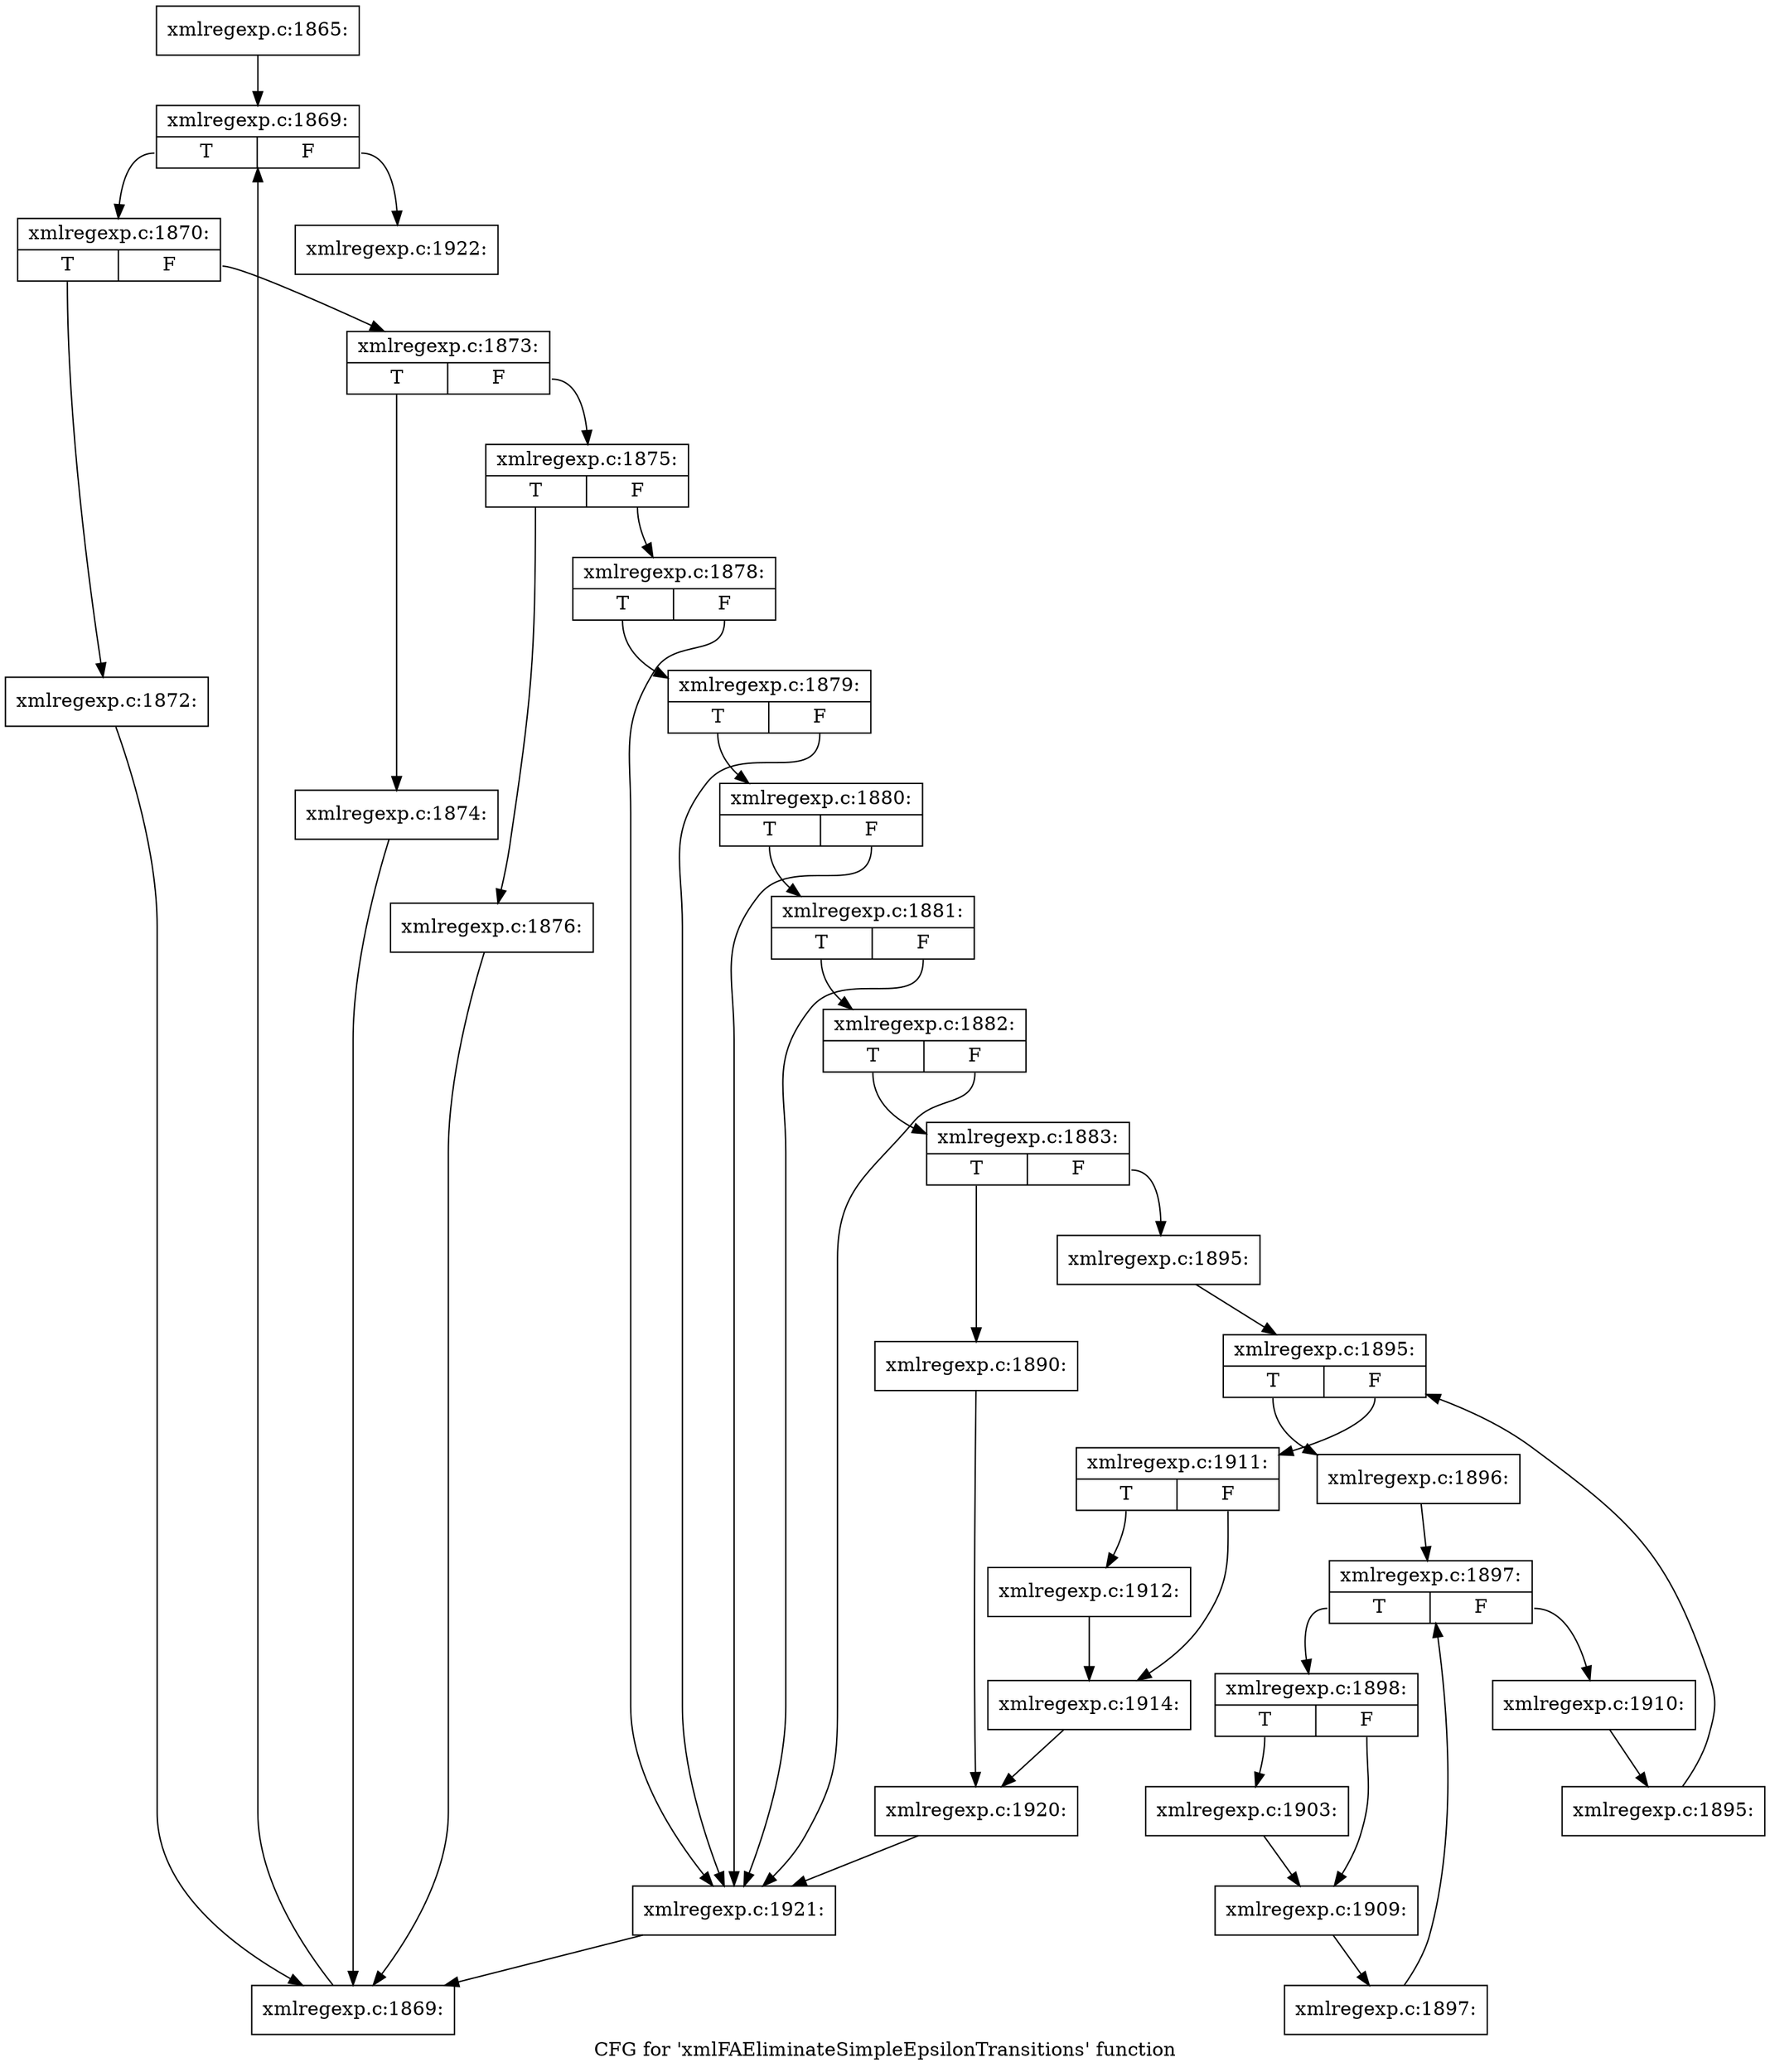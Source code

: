 digraph "CFG for 'xmlFAEliminateSimpleEpsilonTransitions' function" {
	label="CFG for 'xmlFAEliminateSimpleEpsilonTransitions' function";

	Node0x4350450 [shape=record,label="{xmlregexp.c:1865:}"];
	Node0x4350450 -> Node0x436abb0;
	Node0x436abb0 [shape=record,label="{xmlregexp.c:1869:|{<s0>T|<s1>F}}"];
	Node0x436abb0:s0 -> Node0x436ae90;
	Node0x436abb0:s1 -> Node0x436aa10;
	Node0x436ae90 [shape=record,label="{xmlregexp.c:1870:|{<s0>T|<s1>F}}"];
	Node0x436ae90:s0 -> Node0x436b700;
	Node0x436ae90:s1 -> Node0x436b750;
	Node0x436b700 [shape=record,label="{xmlregexp.c:1872:}"];
	Node0x436b700 -> Node0x436ae00;
	Node0x436b750 [shape=record,label="{xmlregexp.c:1873:|{<s0>T|<s1>F}}"];
	Node0x436b750:s0 -> Node0x436bb00;
	Node0x436b750:s1 -> Node0x436bb50;
	Node0x436bb00 [shape=record,label="{xmlregexp.c:1874:}"];
	Node0x436bb00 -> Node0x436ae00;
	Node0x436bb50 [shape=record,label="{xmlregexp.c:1875:|{<s0>T|<s1>F}}"];
	Node0x436bb50:s0 -> Node0x436c030;
	Node0x436bb50:s1 -> Node0x436c080;
	Node0x436c030 [shape=record,label="{xmlregexp.c:1876:}"];
	Node0x436c030 -> Node0x436ae00;
	Node0x436c080 [shape=record,label="{xmlregexp.c:1878:|{<s0>T|<s1>F}}"];
	Node0x436c080:s0 -> Node0x436c780;
	Node0x436c080:s1 -> Node0x436c5b0;
	Node0x436c780 [shape=record,label="{xmlregexp.c:1879:|{<s0>T|<s1>F}}"];
	Node0x436c780:s0 -> Node0x436c700;
	Node0x436c780:s1 -> Node0x436c5b0;
	Node0x436c700 [shape=record,label="{xmlregexp.c:1880:|{<s0>T|<s1>F}}"];
	Node0x436c700:s0 -> Node0x436c680;
	Node0x436c700:s1 -> Node0x436c5b0;
	Node0x436c680 [shape=record,label="{xmlregexp.c:1881:|{<s0>T|<s1>F}}"];
	Node0x436c680:s0 -> Node0x436c600;
	Node0x436c680:s1 -> Node0x436c5b0;
	Node0x436c600 [shape=record,label="{xmlregexp.c:1882:|{<s0>T|<s1>F}}"];
	Node0x436c600:s0 -> Node0x436c560;
	Node0x436c600:s1 -> Node0x436c5b0;
	Node0x436c560 [shape=record,label="{xmlregexp.c:1883:|{<s0>T|<s1>F}}"];
	Node0x436c560:s0 -> Node0x436e7a0;
	Node0x436c560:s1 -> Node0x436e840;
	Node0x436e7a0 [shape=record,label="{xmlregexp.c:1890:}"];
	Node0x436e7a0 -> Node0x436e7f0;
	Node0x436e840 [shape=record,label="{xmlregexp.c:1895:}"];
	Node0x436e840 -> Node0x436ef30;
	Node0x436ef30 [shape=record,label="{xmlregexp.c:1895:|{<s0>T|<s1>F}}"];
	Node0x436ef30:s0 -> Node0x436f210;
	Node0x436ef30:s1 -> Node0x436ed90;
	Node0x436f210 [shape=record,label="{xmlregexp.c:1896:}"];
	Node0x436f210 -> Node0x436fec0;
	Node0x436fec0 [shape=record,label="{xmlregexp.c:1897:|{<s0>T|<s1>F}}"];
	Node0x436fec0:s0 -> Node0x43701a0;
	Node0x436fec0:s1 -> Node0x436fd20;
	Node0x43701a0 [shape=record,label="{xmlregexp.c:1898:|{<s0>T|<s1>F}}"];
	Node0x43701a0:s0 -> Node0x4370670;
	Node0x43701a0:s1 -> Node0x43706c0;
	Node0x4370670 [shape=record,label="{xmlregexp.c:1903:}"];
	Node0x4370670 -> Node0x43706c0;
	Node0x43706c0 [shape=record,label="{xmlregexp.c:1909:}"];
	Node0x43706c0 -> Node0x4370110;
	Node0x4370110 [shape=record,label="{xmlregexp.c:1897:}"];
	Node0x4370110 -> Node0x436fec0;
	Node0x436fd20 [shape=record,label="{xmlregexp.c:1910:}"];
	Node0x436fd20 -> Node0x436f180;
	Node0x436f180 [shape=record,label="{xmlregexp.c:1895:}"];
	Node0x436f180 -> Node0x436ef30;
	Node0x436ed90 [shape=record,label="{xmlregexp.c:1911:|{<s0>T|<s1>F}}"];
	Node0x436ed90:s0 -> Node0x4372cf0;
	Node0x436ed90:s1 -> Node0x4372d40;
	Node0x4372cf0 [shape=record,label="{xmlregexp.c:1912:}"];
	Node0x4372cf0 -> Node0x4372d40;
	Node0x4372d40 [shape=record,label="{xmlregexp.c:1914:}"];
	Node0x4372d40 -> Node0x436e7f0;
	Node0x436e7f0 [shape=record,label="{xmlregexp.c:1920:}"];
	Node0x436e7f0 -> Node0x436c5b0;
	Node0x436c5b0 [shape=record,label="{xmlregexp.c:1921:}"];
	Node0x436c5b0 -> Node0x436ae00;
	Node0x436ae00 [shape=record,label="{xmlregexp.c:1869:}"];
	Node0x436ae00 -> Node0x436abb0;
	Node0x436aa10 [shape=record,label="{xmlregexp.c:1922:}"];
}
